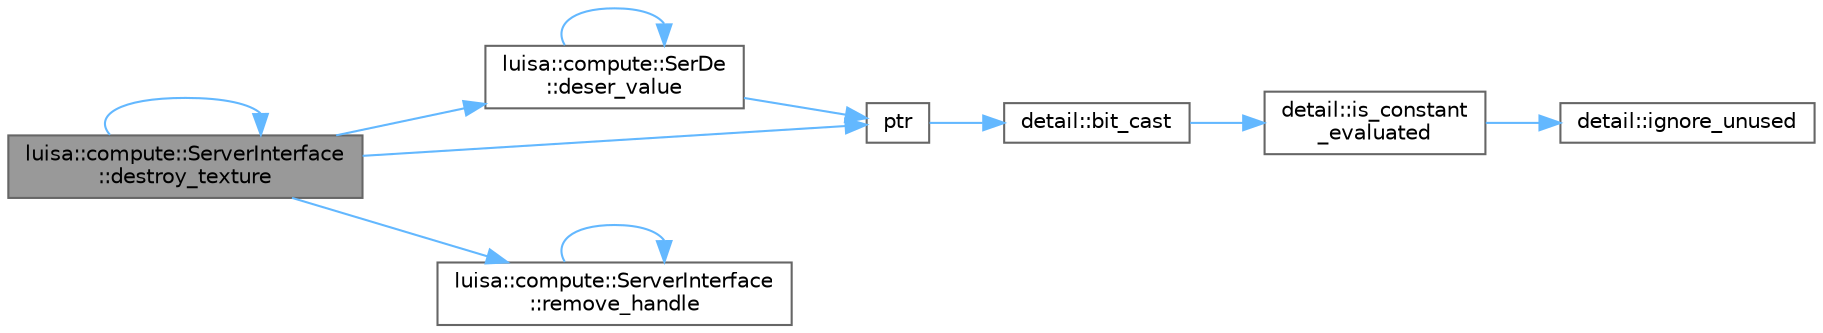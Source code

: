 digraph "luisa::compute::ServerInterface::destroy_texture"
{
 // LATEX_PDF_SIZE
  bgcolor="transparent";
  edge [fontname=Helvetica,fontsize=10,labelfontname=Helvetica,labelfontsize=10];
  node [fontname=Helvetica,fontsize=10,shape=box,height=0.2,width=0.4];
  rankdir="LR";
  Node1 [id="Node000001",label="luisa::compute::ServerInterface\l::destroy_texture",height=0.2,width=0.4,color="gray40", fillcolor="grey60", style="filled", fontcolor="black",tooltip=" "];
  Node1 -> Node2 [id="edge11_Node000001_Node000002",color="steelblue1",style="solid",tooltip=" "];
  Node2 [id="Node000002",label="luisa::compute::SerDe\l::deser_value",height=0.2,width=0.4,color="grey40", fillcolor="white", style="filled",URL="$classluisa_1_1compute_1_1_ser_de.html#a5cf3cd15b3f8d7988b578c4046649dd5",tooltip=" "];
  Node2 -> Node2 [id="edge12_Node000002_Node000002",color="steelblue1",style="solid",tooltip=" "];
  Node2 -> Node3 [id="edge13_Node000002_Node000003",color="steelblue1",style="solid",tooltip=" "];
  Node3 [id="Node000003",label="ptr",height=0.2,width=0.4,color="grey40", fillcolor="white", style="filled",URL="$spdlog_2include_2spdlog_2fmt_2bundled_2format_8h.html#adb6e274f8eb0b74b2865215e1b49c535",tooltip=" "];
  Node3 -> Node4 [id="edge14_Node000003_Node000004",color="steelblue1",style="solid",tooltip=" "];
  Node4 [id="Node000004",label="detail::bit_cast",height=0.2,width=0.4,color="grey40", fillcolor="white", style="filled",URL="$namespacedetail.html#a13855d666ae097f8d0343395183e3b47",tooltip=" "];
  Node4 -> Node5 [id="edge15_Node000004_Node000005",color="steelblue1",style="solid",tooltip=" "];
  Node5 [id="Node000005",label="detail::is_constant\l_evaluated",height=0.2,width=0.4,color="grey40", fillcolor="white", style="filled",URL="$namespacedetail.html#a75ed2634319883d038944529dbb954e2",tooltip=" "];
  Node5 -> Node6 [id="edge16_Node000005_Node000006",color="steelblue1",style="solid",tooltip=" "];
  Node6 [id="Node000006",label="detail::ignore_unused",height=0.2,width=0.4,color="grey40", fillcolor="white", style="filled",URL="$namespacedetail.html#a1fe84ebaf96215ce0665d95b3124c2df",tooltip=" "];
  Node1 -> Node1 [id="edge17_Node000001_Node000001",color="steelblue1",style="solid",tooltip=" "];
  Node1 -> Node3 [id="edge18_Node000001_Node000003",color="steelblue1",style="solid",tooltip=" "];
  Node1 -> Node7 [id="edge19_Node000001_Node000007",color="steelblue1",style="solid",tooltip=" "];
  Node7 [id="Node000007",label="luisa::compute::ServerInterface\l::remove_handle",height=0.2,width=0.4,color="grey40", fillcolor="white", style="filled",URL="$classluisa_1_1compute_1_1_server_interface.html#a81ff6cefffb2d084f0ee0b57e23a85d1",tooltip=" "];
  Node7 -> Node7 [id="edge20_Node000007_Node000007",color="steelblue1",style="solid",tooltip=" "];
}
